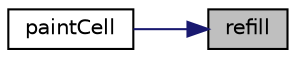 digraph "refill"
{
 // INTERACTIVE_SVG=YES
 // LATEX_PDF_SIZE
  bgcolor="transparent";
  edge [fontname="Helvetica",fontsize="10",labelfontname="Helvetica",labelfontsize="10"];
  node [fontname="Helvetica",fontsize="10",shape=record];
  rankdir="RL";
  Node34 [label="refill",height=0.2,width=0.4,color="black", fillcolor="grey75", style="filled", fontcolor="black",tooltip=" "];
  Node34 -> Node35 [dir="back",color="midnightblue",fontsize="10",style="solid",fontname="Helvetica"];
  Node35 [label="paintCell",height=0.2,width=0.4,color="black",URL="$game_8c.html#a31e7cea17aa636472880fb5ceff7c35f",tooltip=" "];
}
